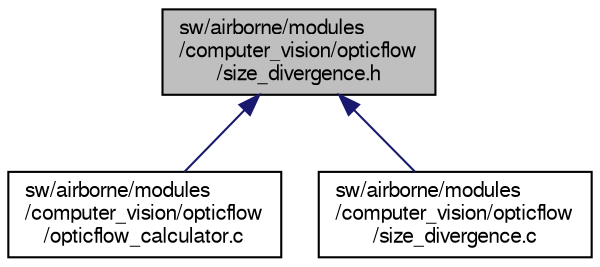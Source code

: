 digraph "sw/airborne/modules/computer_vision/opticflow/size_divergence.h"
{
  edge [fontname="FreeSans",fontsize="10",labelfontname="FreeSans",labelfontsize="10"];
  node [fontname="FreeSans",fontsize="10",shape=record];
  Node1 [label="sw/airborne/modules\l/computer_vision/opticflow\l/size_divergence.h",height=0.2,width=0.4,color="black", fillcolor="grey75", style="filled", fontcolor="black"];
  Node1 -> Node2 [dir="back",color="midnightblue",fontsize="10",style="solid",fontname="FreeSans"];
  Node2 [label="sw/airborne/modules\l/computer_vision/opticflow\l/opticflow_calculator.c",height=0.2,width=0.4,color="black", fillcolor="white", style="filled",URL="$opticflow__calculator_8c.html",tooltip="Estimate velocity from optic flow. "];
  Node1 -> Node3 [dir="back",color="midnightblue",fontsize="10",style="solid",fontname="FreeSans"];
  Node3 [label="sw/airborne/modules\l/computer_vision/opticflow\l/size_divergence.c",height=0.2,width=0.4,color="black", fillcolor="white", style="filled",URL="$size__divergence_8c.html",tooltip="Calculate divergence from flow vectors by looking at line sizes between the points. "];
}
